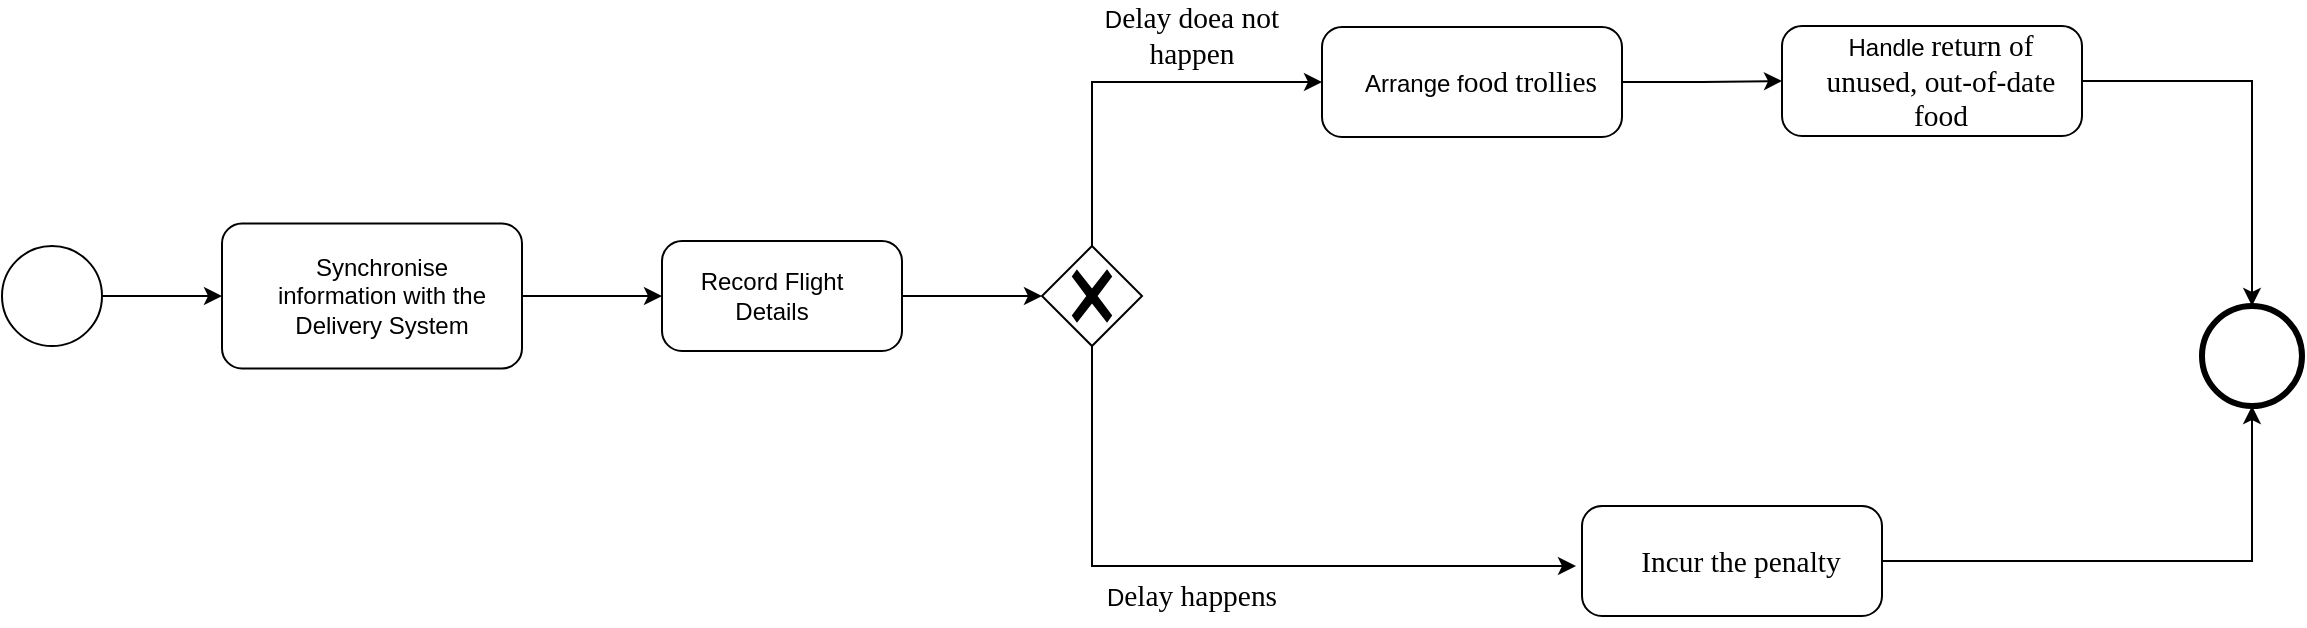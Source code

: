 <mxfile version="25.0.3">
  <diagram name="第 1 页" id="HsRobyK3Fas88-mNI9Ux">
    <mxGraphModel dx="1221" dy="1894" grid="1" gridSize="10" guides="1" tooltips="1" connect="1" arrows="1" fold="1" page="1" pageScale="1" pageWidth="827" pageHeight="1169" math="0" shadow="0">
      <root>
        <mxCell id="0" />
        <mxCell id="1" parent="0" />
        <mxCell id="VkIDEUSJJLNDlYU5rUfV-1" value="" style="points=[[0.145,0.145,0],[0.5,0,0],[0.855,0.145,0],[1,0.5,0],[0.855,0.855,0],[0.5,1,0],[0.145,0.855,0],[0,0.5,0]];shape=mxgraph.bpmn.event;html=1;verticalLabelPosition=bottom;labelBackgroundColor=#ffffff;verticalAlign=top;align=center;perimeter=ellipsePerimeter;outlineConnect=0;aspect=fixed;outline=standard;symbol=general;" vertex="1" parent="1">
          <mxGeometry x="20" y="40" width="50" height="50" as="geometry" />
        </mxCell>
        <mxCell id="VkIDEUSJJLNDlYU5rUfV-2" value="" style="points=[[0.145,0.145,0],[0.5,0,0],[0.855,0.145,0],[1,0.5,0],[0.855,0.855,0],[0.5,1,0],[0.145,0.855,0],[0,0.5,0]];shape=mxgraph.bpmn.event;html=1;verticalLabelPosition=bottom;labelBackgroundColor=#ffffff;verticalAlign=top;align=center;perimeter=ellipsePerimeter;outlineConnect=0;aspect=fixed;outline=standard;symbol=general;strokeWidth=3;" vertex="1" parent="1">
          <mxGeometry x="1120" y="70" width="50" height="50" as="geometry" />
        </mxCell>
        <mxCell id="VkIDEUSJJLNDlYU5rUfV-4" value="" style="points=[[0.25,0,0],[0.5,0,0],[0.75,0,0],[1,0.25,0],[1,0.5,0],[1,0.75,0],[0.75,1,0],[0.5,1,0],[0.25,1,0],[0,0.75,0],[0,0.5,0],[0,0.25,0]];shape=mxgraph.bpmn.task;whiteSpace=wrap;rectStyle=rounded;size=10;html=1;container=1;expand=0;collapsible=0;taskMarker=abstract;" vertex="1" parent="1">
          <mxGeometry x="130" y="28.75" width="150" height="72.5" as="geometry" />
        </mxCell>
        <mxCell id="VkIDEUSJJLNDlYU5rUfV-5" value="Synchronise information with the Delivery System" style="text;html=1;align=center;verticalAlign=middle;whiteSpace=wrap;rounded=0;" vertex="1" parent="VkIDEUSJJLNDlYU5rUfV-4">
          <mxGeometry x="20" y="16.48" width="120" height="39.55" as="geometry" />
        </mxCell>
        <mxCell id="VkIDEUSJJLNDlYU5rUfV-6" style="edgeStyle=orthogonalEdgeStyle;rounded=0;orthogonalLoop=1;jettySize=auto;html=1;entryX=0;entryY=0.5;entryDx=0;entryDy=0;entryPerimeter=0;" edge="1" parent="1" source="VkIDEUSJJLNDlYU5rUfV-1" target="VkIDEUSJJLNDlYU5rUfV-4">
          <mxGeometry relative="1" as="geometry" />
        </mxCell>
        <mxCell id="VkIDEUSJJLNDlYU5rUfV-9" value="" style="points=[[0.25,0,0],[0.5,0,0],[0.75,0,0],[1,0.25,0],[1,0.5,0],[1,0.75,0],[0.75,1,0],[0.5,1,0],[0.25,1,0],[0,0.75,0],[0,0.5,0],[0,0.25,0]];shape=mxgraph.bpmn.task;whiteSpace=wrap;rectStyle=rounded;size=10;html=1;container=1;expand=0;collapsible=0;taskMarker=abstract;" vertex="1" parent="1">
          <mxGeometry x="350" y="37.5" width="120" height="55" as="geometry" />
        </mxCell>
        <mxCell id="VkIDEUSJJLNDlYU5rUfV-10" value="Record Flight Details" style="text;html=1;align=center;verticalAlign=middle;whiteSpace=wrap;rounded=0;" vertex="1" parent="VkIDEUSJJLNDlYU5rUfV-9">
          <mxGeometry x="15" y="12.5" width="80" height="30" as="geometry" />
        </mxCell>
        <mxCell id="VkIDEUSJJLNDlYU5rUfV-11" style="edgeStyle=orthogonalEdgeStyle;rounded=0;orthogonalLoop=1;jettySize=auto;html=1;entryX=0;entryY=0.5;entryDx=0;entryDy=0;entryPerimeter=0;" edge="1" parent="1" source="VkIDEUSJJLNDlYU5rUfV-9">
          <mxGeometry relative="1" as="geometry">
            <mxPoint x="540" y="65" as="targetPoint" />
          </mxGeometry>
        </mxCell>
        <mxCell id="VkIDEUSJJLNDlYU5rUfV-19" value="" style="points=[[0.25,0,0],[0.5,0,0],[0.75,0,0],[1,0.25,0],[1,0.5,0],[1,0.75,0],[0.75,1,0],[0.5,1,0],[0.25,1,0],[0,0.75,0],[0,0.5,0],[0,0.25,0]];shape=mxgraph.bpmn.task;whiteSpace=wrap;rectStyle=rounded;size=10;html=1;container=1;expand=0;collapsible=0;taskMarker=abstract;" vertex="1" parent="1">
          <mxGeometry x="680" y="-69.5" width="150" height="55" as="geometry" />
        </mxCell>
        <mxCell id="VkIDEUSJJLNDlYU5rUfV-20" value="&lt;div&gt;&lt;span style=&quot;background-color: initial;&quot;&gt;Arrange f&lt;/span&gt;&lt;span style=&quot;font-size: 11.04pt; font-family: Calibri;&quot;&gt;ood trollies&lt;/span&gt;&lt;/div&gt;" style="text;html=1;align=center;verticalAlign=middle;whiteSpace=wrap;rounded=0;" vertex="1" parent="VkIDEUSJJLNDlYU5rUfV-19">
          <mxGeometry x="18.75" y="12.5" width="121.25" height="30" as="geometry" />
        </mxCell>
        <mxCell id="VkIDEUSJJLNDlYU5rUfV-24" style="edgeStyle=orthogonalEdgeStyle;rounded=0;orthogonalLoop=1;jettySize=auto;html=1;entryX=0;entryY=0.5;entryDx=0;entryDy=0;entryPerimeter=0;" edge="1" parent="1" source="VkIDEUSJJLNDlYU5rUfV-4" target="VkIDEUSJJLNDlYU5rUfV-9">
          <mxGeometry relative="1" as="geometry" />
        </mxCell>
        <mxCell id="VkIDEUSJJLNDlYU5rUfV-29" value="" style="edgeStyle=orthogonalEdgeStyle;rounded=0;orthogonalLoop=1;jettySize=auto;html=1;" edge="1" parent="1" source="VkIDEUSJJLNDlYU5rUfV-25" target="VkIDEUSJJLNDlYU5rUfV-2">
          <mxGeometry relative="1" as="geometry" />
        </mxCell>
        <mxCell id="VkIDEUSJJLNDlYU5rUfV-25" value="" style="points=[[0.25,0,0],[0.5,0,0],[0.75,0,0],[1,0.25,0],[1,0.5,0],[1,0.75,0],[0.75,1,0],[0.5,1,0],[0.25,1,0],[0,0.75,0],[0,0.5,0],[0,0.25,0]];shape=mxgraph.bpmn.task;whiteSpace=wrap;rectStyle=rounded;size=10;html=1;container=1;expand=0;collapsible=0;taskMarker=abstract;" vertex="1" parent="1">
          <mxGeometry x="910" y="-70" width="150" height="55" as="geometry" />
        </mxCell>
        <mxCell id="VkIDEUSJJLNDlYU5rUfV-26" value="Handle&amp;nbsp;&lt;span style=&quot;font-family: Calibri; font-size: 11.04pt; background-color: initial;&quot;&gt;return of unused, out-of-date food&lt;/span&gt;" style="text;html=1;align=center;verticalAlign=middle;whiteSpace=wrap;rounded=0;" vertex="1" parent="VkIDEUSJJLNDlYU5rUfV-25">
          <mxGeometry x="18.75" y="12.5" width="121.25" height="30" as="geometry" />
        </mxCell>
        <mxCell id="VkIDEUSJJLNDlYU5rUfV-28" style="edgeStyle=orthogonalEdgeStyle;rounded=0;orthogonalLoop=1;jettySize=auto;html=1;entryX=0;entryY=0.5;entryDx=0;entryDy=0;entryPerimeter=0;" edge="1" parent="1" source="VkIDEUSJJLNDlYU5rUfV-19" target="VkIDEUSJJLNDlYU5rUfV-25">
          <mxGeometry relative="1" as="geometry" />
        </mxCell>
        <mxCell id="VkIDEUSJJLNDlYU5rUfV-32" style="edgeStyle=orthogonalEdgeStyle;rounded=0;orthogonalLoop=1;jettySize=auto;html=1;entryX=0;entryY=0.5;entryDx=0;entryDy=0;entryPerimeter=0;" edge="1" parent="1" source="VkIDEUSJJLNDlYU5rUfV-30" target="VkIDEUSJJLNDlYU5rUfV-19">
          <mxGeometry relative="1" as="geometry">
            <mxPoint x="580" y="-110" as="targetPoint" />
            <Array as="points">
              <mxPoint x="565" y="-42" />
            </Array>
          </mxGeometry>
        </mxCell>
        <mxCell id="VkIDEUSJJLNDlYU5rUfV-34" style="edgeStyle=orthogonalEdgeStyle;rounded=0;orthogonalLoop=1;jettySize=auto;html=1;exitX=0.5;exitY=1;exitDx=0;exitDy=0;exitPerimeter=0;" edge="1" parent="1" source="VkIDEUSJJLNDlYU5rUfV-30">
          <mxGeometry relative="1" as="geometry">
            <mxPoint x="807" y="200" as="targetPoint" />
            <mxPoint x="572" y="92" as="sourcePoint" />
            <Array as="points">
              <mxPoint x="565" y="200" />
            </Array>
          </mxGeometry>
        </mxCell>
        <mxCell id="VkIDEUSJJLNDlYU5rUfV-30" value="" style="points=[[0.25,0.25,0],[0.5,0,0],[0.75,0.25,0],[1,0.5,0],[0.75,0.75,0],[0.5,1,0],[0.25,0.75,0],[0,0.5,0]];shape=mxgraph.bpmn.gateway2;html=1;verticalLabelPosition=bottom;labelBackgroundColor=#ffffff;verticalAlign=top;align=center;perimeter=rhombusPerimeter;outlineConnect=0;outline=none;symbol=none;gwType=exclusive;" vertex="1" parent="1">
          <mxGeometry x="540" y="40" width="50" height="50" as="geometry" />
        </mxCell>
        <mxCell id="VkIDEUSJJLNDlYU5rUfV-33" value="&lt;span style=&quot;background-color: initial;&quot;&gt;D&lt;/span&gt;&lt;span style=&quot;background-color: initial; font-family: Calibri; font-size: 11.04pt;&quot;&gt;elay doea not happen&lt;/span&gt;" style="text;html=1;align=center;verticalAlign=middle;whiteSpace=wrap;rounded=0;" vertex="1" parent="1">
          <mxGeometry x="570" y="-80" width="90" height="30" as="geometry" />
        </mxCell>
        <mxCell id="VkIDEUSJJLNDlYU5rUfV-35" value="" style="points=[[0.25,0,0],[0.5,0,0],[0.75,0,0],[1,0.25,0],[1,0.5,0],[1,0.75,0],[0.75,1,0],[0.5,1,0],[0.25,1,0],[0,0.75,0],[0,0.5,0],[0,0.25,0]];shape=mxgraph.bpmn.task;whiteSpace=wrap;rectStyle=rounded;size=10;html=1;container=1;expand=0;collapsible=0;taskMarker=abstract;" vertex="1" parent="1">
          <mxGeometry x="810" y="170" width="150" height="55" as="geometry" />
        </mxCell>
        <mxCell id="VkIDEUSJJLNDlYU5rUfV-36" value="&lt;div&gt;&lt;span style=&quot;font-size: 11.04pt; font-family: Calibri;&quot;&gt;Incur the penalty&lt;/span&gt;&lt;/div&gt;" style="text;html=1;align=center;verticalAlign=middle;whiteSpace=wrap;rounded=0;" vertex="1" parent="VkIDEUSJJLNDlYU5rUfV-35">
          <mxGeometry x="18.75" y="12.5" width="121.25" height="30" as="geometry" />
        </mxCell>
        <mxCell id="VkIDEUSJJLNDlYU5rUfV-38" value="&lt;span style=&quot;background-color: initial;&quot;&gt;D&lt;/span&gt;&lt;span style=&quot;background-color: initial; font-family: Calibri; font-size: 11.04pt;&quot;&gt;elay happens&lt;/span&gt;" style="text;html=1;align=center;verticalAlign=middle;whiteSpace=wrap;rounded=0;" vertex="1" parent="1">
          <mxGeometry x="570" y="200" width="90" height="30" as="geometry" />
        </mxCell>
        <mxCell id="VkIDEUSJJLNDlYU5rUfV-39" style="edgeStyle=orthogonalEdgeStyle;rounded=0;orthogonalLoop=1;jettySize=auto;html=1;entryX=0.5;entryY=1;entryDx=0;entryDy=0;entryPerimeter=0;" edge="1" parent="1" source="VkIDEUSJJLNDlYU5rUfV-35" target="VkIDEUSJJLNDlYU5rUfV-2">
          <mxGeometry relative="1" as="geometry" />
        </mxCell>
      </root>
    </mxGraphModel>
  </diagram>
</mxfile>
